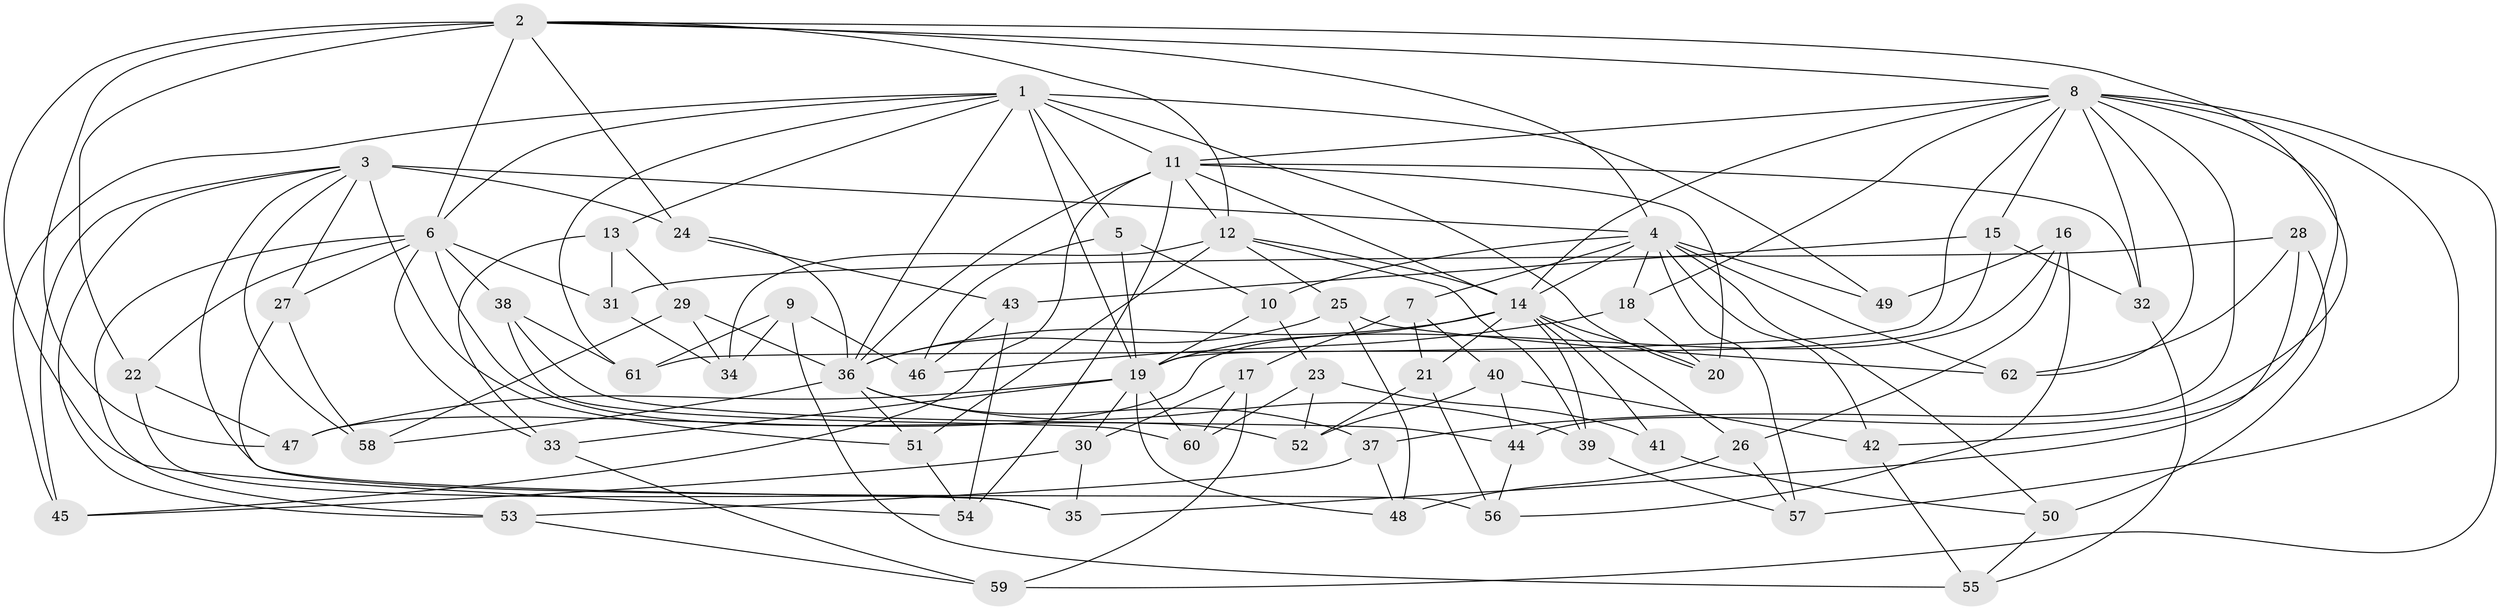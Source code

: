 // original degree distribution, {4: 1.0}
// Generated by graph-tools (version 1.1) at 2025/54/03/04/25 22:54:07]
// undirected, 62 vertices, 154 edges
graph export_dot {
  node [color=gray90,style=filled];
  1;
  2;
  3;
  4;
  5;
  6;
  7;
  8;
  9;
  10;
  11;
  12;
  13;
  14;
  15;
  16;
  17;
  18;
  19;
  20;
  21;
  22;
  23;
  24;
  25;
  26;
  27;
  28;
  29;
  30;
  31;
  32;
  33;
  34;
  35;
  36;
  37;
  38;
  39;
  40;
  41;
  42;
  43;
  44;
  45;
  46;
  47;
  48;
  49;
  50;
  51;
  52;
  53;
  54;
  55;
  56;
  57;
  58;
  59;
  60;
  61;
  62;
  1 -- 5 [weight=1.0];
  1 -- 6 [weight=1.0];
  1 -- 11 [weight=2.0];
  1 -- 13 [weight=1.0];
  1 -- 19 [weight=1.0];
  1 -- 20 [weight=1.0];
  1 -- 36 [weight=1.0];
  1 -- 45 [weight=1.0];
  1 -- 49 [weight=2.0];
  1 -- 61 [weight=1.0];
  2 -- 4 [weight=1.0];
  2 -- 6 [weight=2.0];
  2 -- 8 [weight=1.0];
  2 -- 12 [weight=2.0];
  2 -- 22 [weight=1.0];
  2 -- 24 [weight=2.0];
  2 -- 44 [weight=1.0];
  2 -- 47 [weight=1.0];
  2 -- 54 [weight=1.0];
  3 -- 4 [weight=2.0];
  3 -- 24 [weight=2.0];
  3 -- 27 [weight=1.0];
  3 -- 45 [weight=1.0];
  3 -- 51 [weight=1.0];
  3 -- 53 [weight=1.0];
  3 -- 56 [weight=1.0];
  3 -- 58 [weight=1.0];
  4 -- 7 [weight=1.0];
  4 -- 10 [weight=1.0];
  4 -- 14 [weight=1.0];
  4 -- 18 [weight=1.0];
  4 -- 42 [weight=1.0];
  4 -- 49 [weight=1.0];
  4 -- 50 [weight=1.0];
  4 -- 57 [weight=1.0];
  4 -- 62 [weight=1.0];
  5 -- 10 [weight=1.0];
  5 -- 19 [weight=1.0];
  5 -- 46 [weight=1.0];
  6 -- 22 [weight=1.0];
  6 -- 27 [weight=1.0];
  6 -- 31 [weight=1.0];
  6 -- 33 [weight=1.0];
  6 -- 38 [weight=1.0];
  6 -- 52 [weight=1.0];
  6 -- 53 [weight=1.0];
  7 -- 17 [weight=1.0];
  7 -- 21 [weight=1.0];
  7 -- 40 [weight=1.0];
  8 -- 11 [weight=1.0];
  8 -- 14 [weight=1.0];
  8 -- 15 [weight=1.0];
  8 -- 18 [weight=1.0];
  8 -- 32 [weight=1.0];
  8 -- 37 [weight=1.0];
  8 -- 42 [weight=1.0];
  8 -- 57 [weight=1.0];
  8 -- 59 [weight=1.0];
  8 -- 61 [weight=1.0];
  8 -- 62 [weight=1.0];
  9 -- 34 [weight=1.0];
  9 -- 46 [weight=1.0];
  9 -- 55 [weight=1.0];
  9 -- 61 [weight=1.0];
  10 -- 19 [weight=1.0];
  10 -- 23 [weight=1.0];
  11 -- 12 [weight=1.0];
  11 -- 14 [weight=1.0];
  11 -- 20 [weight=1.0];
  11 -- 32 [weight=1.0];
  11 -- 36 [weight=1.0];
  11 -- 45 [weight=1.0];
  11 -- 54 [weight=1.0];
  12 -- 14 [weight=1.0];
  12 -- 25 [weight=1.0];
  12 -- 34 [weight=1.0];
  12 -- 39 [weight=1.0];
  12 -- 51 [weight=1.0];
  13 -- 29 [weight=1.0];
  13 -- 31 [weight=1.0];
  13 -- 33 [weight=1.0];
  14 -- 19 [weight=1.0];
  14 -- 20 [weight=1.0];
  14 -- 21 [weight=1.0];
  14 -- 26 [weight=1.0];
  14 -- 36 [weight=1.0];
  14 -- 39 [weight=1.0];
  14 -- 41 [weight=2.0];
  15 -- 19 [weight=1.0];
  15 -- 32 [weight=1.0];
  15 -- 43 [weight=1.0];
  16 -- 26 [weight=1.0];
  16 -- 47 [weight=1.0];
  16 -- 49 [weight=1.0];
  16 -- 56 [weight=1.0];
  17 -- 30 [weight=1.0];
  17 -- 59 [weight=1.0];
  17 -- 60 [weight=1.0];
  18 -- 20 [weight=1.0];
  18 -- 46 [weight=1.0];
  19 -- 30 [weight=1.0];
  19 -- 33 [weight=1.0];
  19 -- 47 [weight=1.0];
  19 -- 48 [weight=1.0];
  19 -- 60 [weight=1.0];
  21 -- 52 [weight=1.0];
  21 -- 56 [weight=1.0];
  22 -- 35 [weight=1.0];
  22 -- 47 [weight=1.0];
  23 -- 41 [weight=1.0];
  23 -- 52 [weight=1.0];
  23 -- 60 [weight=1.0];
  24 -- 36 [weight=1.0];
  24 -- 43 [weight=1.0];
  25 -- 36 [weight=1.0];
  25 -- 48 [weight=1.0];
  25 -- 62 [weight=1.0];
  26 -- 48 [weight=1.0];
  26 -- 57 [weight=1.0];
  27 -- 35 [weight=1.0];
  27 -- 58 [weight=1.0];
  28 -- 31 [weight=1.0];
  28 -- 35 [weight=1.0];
  28 -- 50 [weight=1.0];
  28 -- 62 [weight=1.0];
  29 -- 34 [weight=1.0];
  29 -- 36 [weight=1.0];
  29 -- 58 [weight=1.0];
  30 -- 35 [weight=1.0];
  30 -- 45 [weight=1.0];
  31 -- 34 [weight=1.0];
  32 -- 55 [weight=1.0];
  33 -- 59 [weight=1.0];
  36 -- 37 [weight=1.0];
  36 -- 39 [weight=1.0];
  36 -- 51 [weight=1.0];
  36 -- 58 [weight=1.0];
  37 -- 48 [weight=1.0];
  37 -- 53 [weight=1.0];
  38 -- 44 [weight=1.0];
  38 -- 60 [weight=1.0];
  38 -- 61 [weight=1.0];
  39 -- 57 [weight=1.0];
  40 -- 42 [weight=1.0];
  40 -- 44 [weight=1.0];
  40 -- 52 [weight=1.0];
  41 -- 50 [weight=1.0];
  42 -- 55 [weight=1.0];
  43 -- 46 [weight=1.0];
  43 -- 54 [weight=1.0];
  44 -- 56 [weight=1.0];
  50 -- 55 [weight=1.0];
  51 -- 54 [weight=1.0];
  53 -- 59 [weight=1.0];
}
